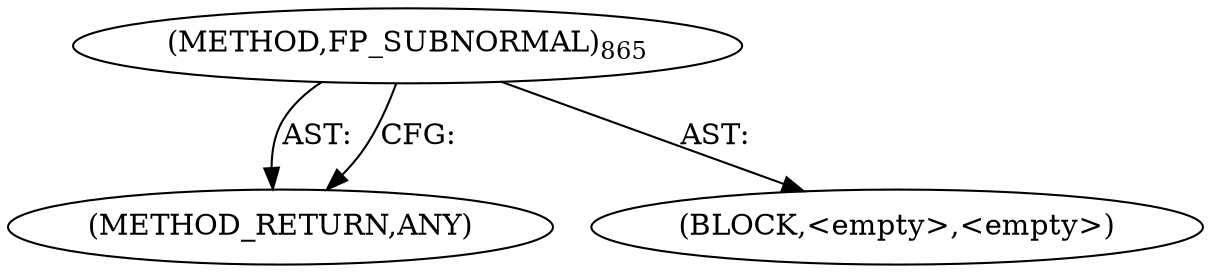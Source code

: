 digraph "FP_SUBNORMAL" {  
"100150" [label = <(METHOD,FP_SUBNORMAL)<SUB>865</SUB>> ]
"100151" [label = <(METHOD_RETURN,ANY)> ]
"100152" [label = <(BLOCK,&lt;empty&gt;,&lt;empty&gt;)> ]
  "100150" -> "100151"  [ label = "AST: "] 
  "100150" -> "100152"  [ label = "AST: "] 
  "100150" -> "100151"  [ label = "CFG: "] 
}
